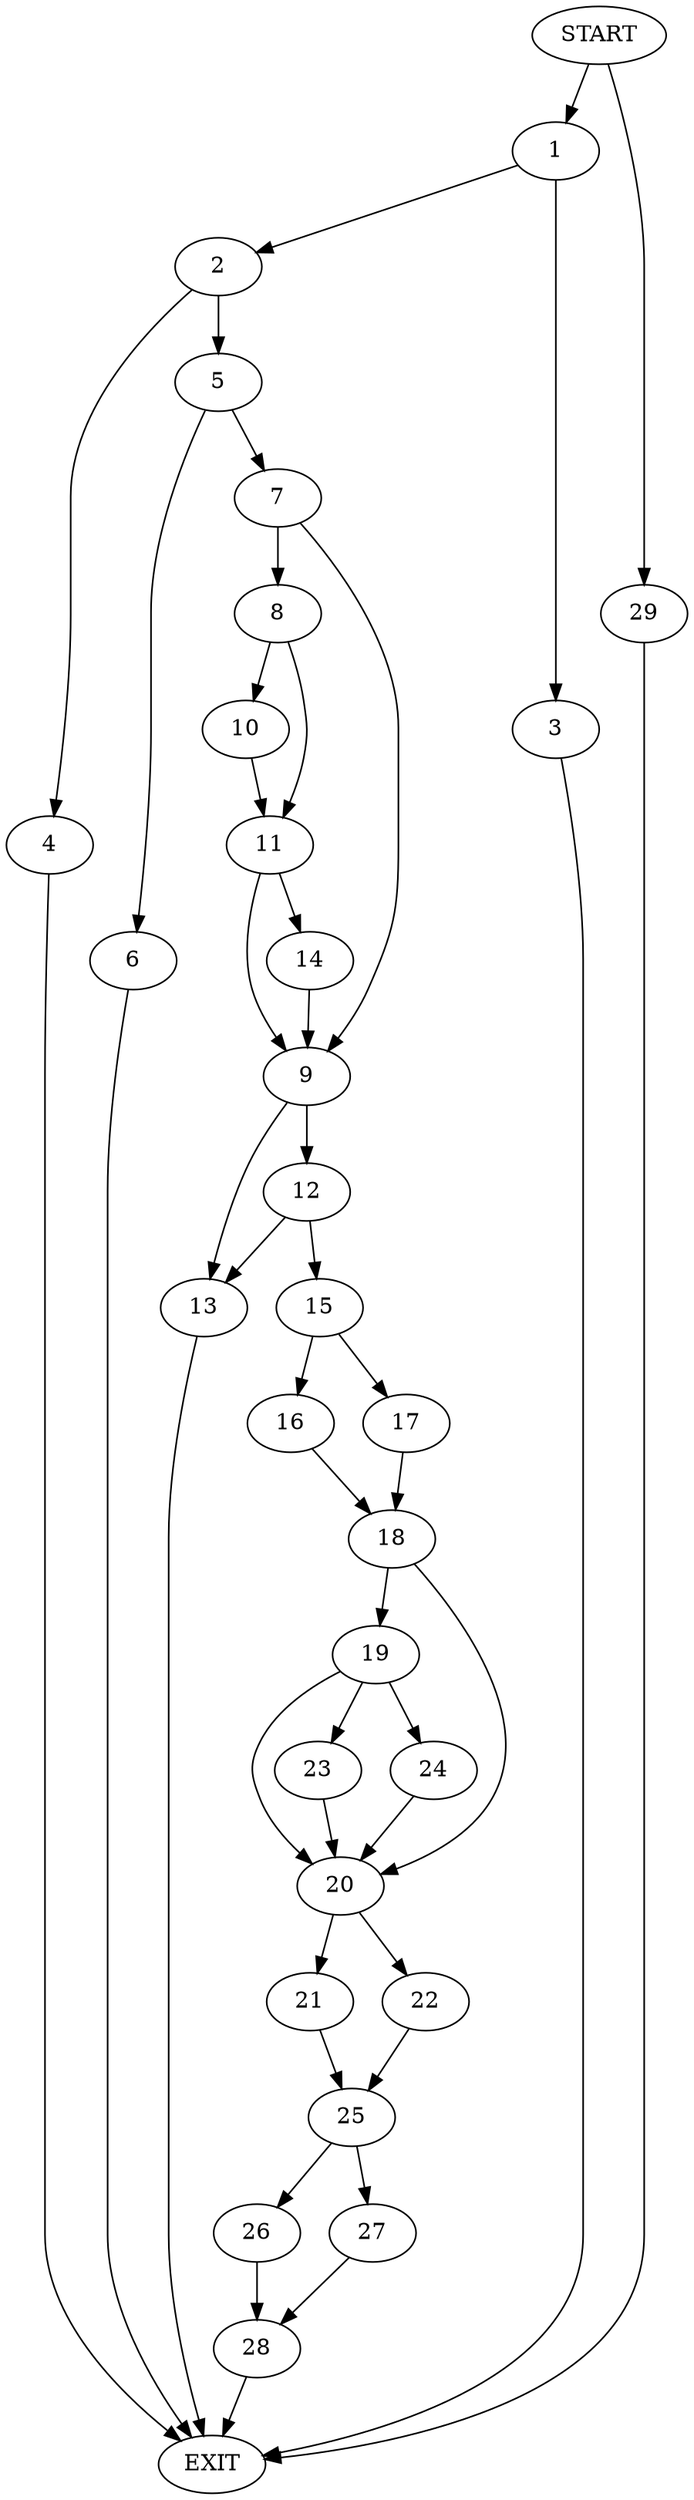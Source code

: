 digraph {
0 [label="START"]
30 [label="EXIT"]
0 -> 1
1 -> 2
1 -> 3
3 -> 30
2 -> 4
2 -> 5
4 -> 30
5 -> 6
5 -> 7
7 -> 8
7 -> 9
6 -> 30
8 -> 10
8 -> 11
9 -> 12
9 -> 13
10 -> 11
11 -> 9
11 -> 14
14 -> 9
13 -> 30
12 -> 13
12 -> 15
15 -> 16
15 -> 17
16 -> 18
17 -> 18
18 -> 19
18 -> 20
20 -> 21
20 -> 22
19 -> 23
19 -> 24
19 -> 20
24 -> 20
23 -> 20
22 -> 25
21 -> 25
25 -> 26
25 -> 27
26 -> 28
27 -> 28
28 -> 30
0 -> 29
29 -> 30
}
